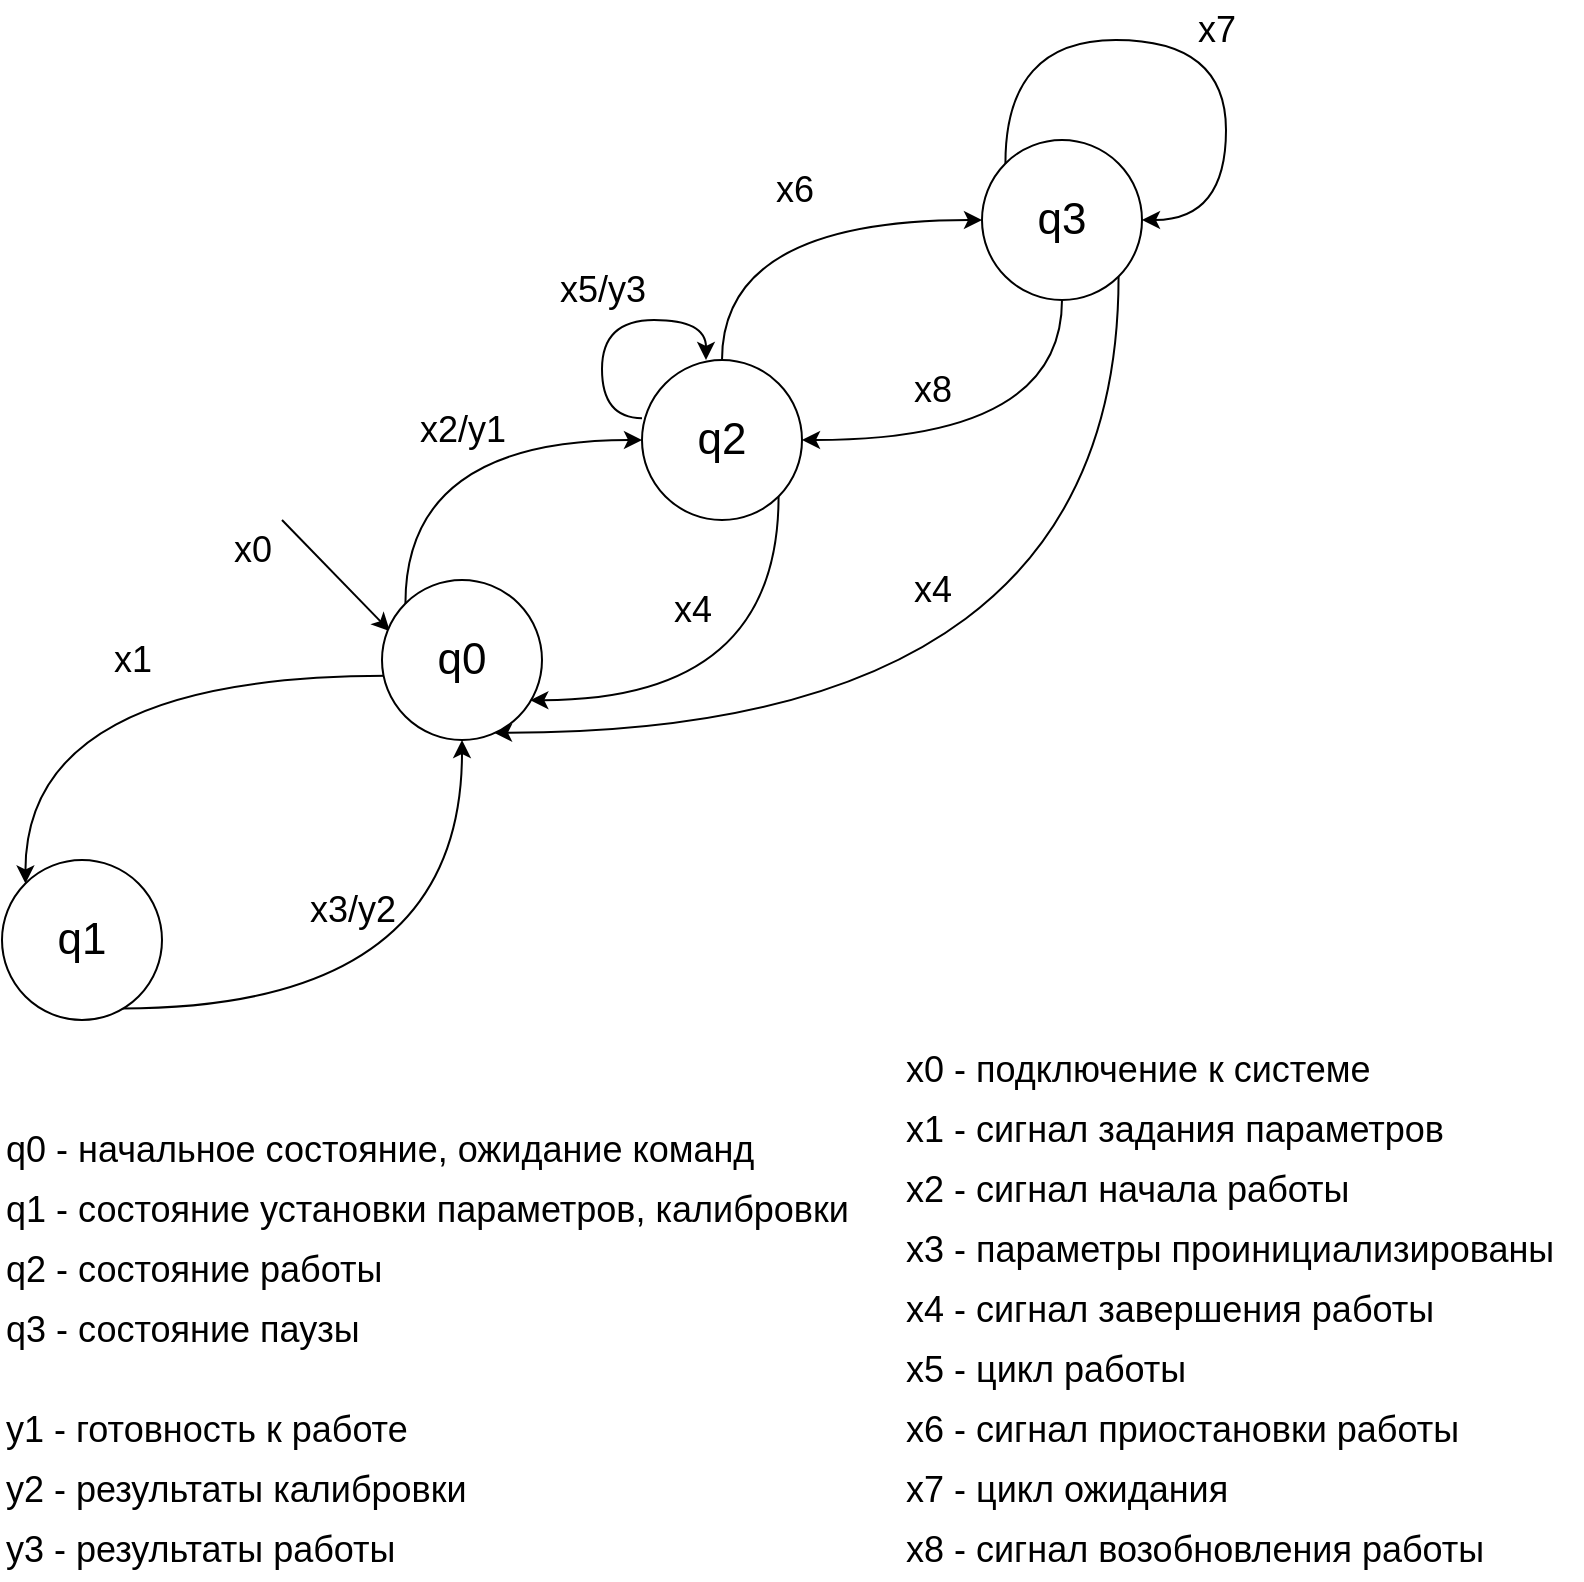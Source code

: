 <mxfile version="17.2.1" type="device"><diagram id="6b-ik0C4U__QSEywzX1l" name="Page-1"><mxGraphModel dx="1303" dy="1896" grid="1" gridSize="10" guides="1" tooltips="1" connect="1" arrows="1" fold="1" page="1" pageScale="1" pageWidth="827" pageHeight="1169" math="0" shadow="0"><root><mxCell id="0"/><mxCell id="1" parent="0"/><mxCell id="S1wTnPYENrST4vcSy3qu-16" style="edgeStyle=orthogonalEdgeStyle;curved=1;rounded=0;orthogonalLoop=1;jettySize=auto;html=1;exitX=0.927;exitY=0.751;exitDx=0;exitDy=0;entryX=1;entryY=1;entryDx=0;entryDy=0;fontSize=18;startArrow=classic;startFill=1;endArrow=none;endFill=0;exitPerimeter=0;" parent="1" source="S1wTnPYENrST4vcSy3qu-1" target="S1wTnPYENrST4vcSy3qu-2" edge="1"><mxGeometry relative="1" as="geometry"/></mxCell><mxCell id="S1wTnPYENrST4vcSy3qu-20" style="rounded=0;orthogonalLoop=1;jettySize=auto;html=1;exitX=0.049;exitY=0.319;exitDx=0;exitDy=0;fontSize=18;startArrow=classic;startFill=1;endArrow=none;endFill=0;exitPerimeter=0;" parent="1" source="S1wTnPYENrST4vcSy3qu-1" edge="1"><mxGeometry relative="1" as="geometry"><mxPoint x="158" y="230" as="targetPoint"/></mxGeometry></mxCell><mxCell id="S1wTnPYENrST4vcSy3qu-29" style="edgeStyle=orthogonalEdgeStyle;curved=1;rounded=0;orthogonalLoop=1;jettySize=auto;html=1;exitX=0.7;exitY=0.955;exitDx=0;exitDy=0;entryX=1;entryY=1;entryDx=0;entryDy=0;fontSize=18;startArrow=classic;startFill=1;endArrow=none;endFill=0;exitPerimeter=0;" parent="1" source="S1wTnPYENrST4vcSy3qu-1" target="S1wTnPYENrST4vcSy3qu-24" edge="1"><mxGeometry relative="1" as="geometry"/></mxCell><mxCell id="S1wTnPYENrST4vcSy3qu-43" style="edgeStyle=orthogonalEdgeStyle;curved=1;rounded=0;orthogonalLoop=1;jettySize=auto;html=1;exitX=0.031;exitY=0.599;exitDx=0;exitDy=0;entryX=0;entryY=0;entryDx=0;entryDy=0;fontSize=18;startArrow=none;startFill=0;endArrow=classic;endFill=1;exitPerimeter=0;" parent="1" source="S1wTnPYENrST4vcSy3qu-1" target="S1wTnPYENrST4vcSy3qu-33" edge="1"><mxGeometry relative="1" as="geometry"/></mxCell><mxCell id="S1wTnPYENrST4vcSy3qu-1" value="&lt;font style=&quot;font-size: 22px&quot;&gt;q0&lt;/font&gt;" style="ellipse;whiteSpace=wrap;html=1;aspect=fixed;" parent="1" vertex="1"><mxGeometry x="208" y="260" width="80" height="80" as="geometry"/></mxCell><mxCell id="S1wTnPYENrST4vcSy3qu-13" style="edgeStyle=orthogonalEdgeStyle;curved=1;rounded=0;orthogonalLoop=1;jettySize=auto;html=1;entryX=0;entryY=0;entryDx=0;entryDy=0;fontSize=18;endArrow=none;endFill=0;startArrow=classic;startFill=1;" parent="1" source="S1wTnPYENrST4vcSy3qu-2" target="S1wTnPYENrST4vcSy3qu-1" edge="1"><mxGeometry relative="1" as="geometry"/></mxCell><mxCell id="S1wTnPYENrST4vcSy3qu-27" style="edgeStyle=orthogonalEdgeStyle;curved=1;rounded=0;orthogonalLoop=1;jettySize=auto;html=1;exitX=1;exitY=0.5;exitDx=0;exitDy=0;entryX=0.5;entryY=1;entryDx=0;entryDy=0;fontSize=18;startArrow=classic;startFill=1;endArrow=none;endFill=0;" parent="1" source="S1wTnPYENrST4vcSy3qu-2" target="S1wTnPYENrST4vcSy3qu-24" edge="1"><mxGeometry relative="1" as="geometry"/></mxCell><mxCell id="S1wTnPYENrST4vcSy3qu-58" style="edgeStyle=orthogonalEdgeStyle;curved=1;rounded=0;orthogonalLoop=1;jettySize=auto;html=1;exitX=0;exitY=0.364;exitDx=0;exitDy=0;fontSize=18;startArrow=none;startFill=0;endArrow=classic;endFill=1;exitPerimeter=0;entryX=0.4;entryY=0;entryDx=0;entryDy=0;entryPerimeter=0;" parent="1" source="S1wTnPYENrST4vcSy3qu-2" target="S1wTnPYENrST4vcSy3qu-2" edge="1"><mxGeometry relative="1" as="geometry"><mxPoint x="360.0" y="130" as="targetPoint"/><Array as="points"><mxPoint x="318" y="179"/><mxPoint x="318" y="130"/><mxPoint x="370" y="130"/></Array></mxGeometry></mxCell><mxCell id="S1wTnPYENrST4vcSy3qu-2" value="&lt;span style=&quot;font-size: 22px&quot;&gt;q2&lt;/span&gt;" style="ellipse;whiteSpace=wrap;html=1;aspect=fixed;" parent="1" vertex="1"><mxGeometry x="338" y="150" width="80" height="80" as="geometry"/></mxCell><mxCell id="S1wTnPYENrST4vcSy3qu-3" value="q0 - начальное состояние, ожидание команд" style="text;html=1;align=left;verticalAlign=middle;resizable=0;points=[];autosize=1;strokeColor=none;fillColor=none;fontSize=18;" parent="1" vertex="1"><mxGeometry x="18" y="530" width="390" height="30" as="geometry"/></mxCell><mxCell id="S1wTnPYENrST4vcSy3qu-4" value="q1 - состояние установки параметров, калибровки" style="text;html=1;align=left;verticalAlign=middle;resizable=0;points=[];autosize=1;strokeColor=none;fillColor=none;fontSize=18;" parent="1" vertex="1"><mxGeometry x="18" y="560" width="440" height="30" as="geometry"/></mxCell><mxCell id="S1wTnPYENrST4vcSy3qu-5" value="q2 - состояние работы" style="text;html=1;align=left;verticalAlign=middle;resizable=0;points=[];autosize=1;strokeColor=none;fillColor=none;fontSize=18;" parent="1" vertex="1"><mxGeometry x="18" y="590" width="200" height="30" as="geometry"/></mxCell><mxCell id="S1wTnPYENrST4vcSy3qu-6" value="q3 - состояние паузы" style="text;html=1;align=left;verticalAlign=middle;resizable=0;points=[];autosize=1;strokeColor=none;fillColor=none;fontSize=18;" parent="1" vertex="1"><mxGeometry x="18" y="620" width="190" height="30" as="geometry"/></mxCell><mxCell id="S1wTnPYENrST4vcSy3qu-14" value="x0" style="text;html=1;align=center;verticalAlign=middle;resizable=0;points=[];autosize=1;strokeColor=none;fillColor=none;fontSize=18;" parent="1" vertex="1"><mxGeometry x="128" y="230" width="30" height="30" as="geometry"/></mxCell><mxCell id="S1wTnPYENrST4vcSy3qu-17" value="x2/y1" style="text;html=1;align=center;verticalAlign=middle;resizable=0;points=[];autosize=1;strokeColor=none;fillColor=none;fontSize=18;" parent="1" vertex="1"><mxGeometry x="218" y="170" width="60" height="30" as="geometry"/></mxCell><mxCell id="S1wTnPYENrST4vcSy3qu-21" value="x1" style="text;html=1;align=center;verticalAlign=middle;resizable=0;points=[];autosize=1;strokeColor=none;fillColor=none;fontSize=18;" parent="1" vertex="1"><mxGeometry x="68" y="285" width="30" height="30" as="geometry"/></mxCell><mxCell id="S1wTnPYENrST4vcSy3qu-26" style="edgeStyle=orthogonalEdgeStyle;curved=1;rounded=0;orthogonalLoop=1;jettySize=auto;html=1;exitX=0;exitY=0.5;exitDx=0;exitDy=0;entryX=0.5;entryY=0;entryDx=0;entryDy=0;fontSize=18;startArrow=classic;startFill=1;endArrow=none;endFill=0;" parent="1" source="S1wTnPYENrST4vcSy3qu-24" target="S1wTnPYENrST4vcSy3qu-2" edge="1"><mxGeometry relative="1" as="geometry"/></mxCell><mxCell id="S1wTnPYENrST4vcSy3qu-24" value="&lt;span style=&quot;font-size: 22px&quot;&gt;q3&lt;/span&gt;" style="ellipse;whiteSpace=wrap;html=1;aspect=fixed;" parent="1" vertex="1"><mxGeometry x="508" y="40" width="80" height="80" as="geometry"/></mxCell><mxCell id="S1wTnPYENrST4vcSy3qu-30" value="x3/y2" style="text;html=1;align=center;verticalAlign=middle;resizable=0;points=[];autosize=1;strokeColor=none;fillColor=none;fontSize=18;" parent="1" vertex="1"><mxGeometry x="163" y="410" width="60" height="30" as="geometry"/></mxCell><mxCell id="S1wTnPYENrST4vcSy3qu-31" value="x4" style="text;html=1;align=center;verticalAlign=middle;resizable=0;points=[];autosize=1;strokeColor=none;fillColor=none;fontSize=18;" parent="1" vertex="1"><mxGeometry x="348" y="260" width="30" height="30" as="geometry"/></mxCell><mxCell id="S1wTnPYENrST4vcSy3qu-32" value="x5/y3" style="text;html=1;align=center;verticalAlign=middle;resizable=0;points=[];autosize=1;strokeColor=none;fillColor=none;fontSize=18;" parent="1" vertex="1"><mxGeometry x="288" y="100" width="60" height="30" as="geometry"/></mxCell><mxCell id="S1wTnPYENrST4vcSy3qu-41" style="edgeStyle=orthogonalEdgeStyle;curved=1;rounded=0;orthogonalLoop=1;jettySize=auto;html=1;entryX=0.5;entryY=1;entryDx=0;entryDy=0;fontSize=18;startArrow=none;startFill=0;endArrow=classic;endFill=1;exitX=0.749;exitY=0.928;exitDx=0;exitDy=0;exitPerimeter=0;" parent="1" source="S1wTnPYENrST4vcSy3qu-33" target="S1wTnPYENrST4vcSy3qu-1" edge="1"><mxGeometry relative="1" as="geometry"><mxPoint x="68" y="480" as="sourcePoint"/></mxGeometry></mxCell><mxCell id="S1wTnPYENrST4vcSy3qu-33" value="&lt;font style=&quot;font-size: 22px&quot;&gt;q1&lt;/font&gt;" style="ellipse;whiteSpace=wrap;html=1;aspect=fixed;" parent="1" vertex="1"><mxGeometry x="18" y="400" width="80" height="80" as="geometry"/></mxCell><mxCell id="S1wTnPYENrST4vcSy3qu-44" value="x6" style="text;html=1;align=center;verticalAlign=middle;resizable=0;points=[];autosize=1;strokeColor=none;fillColor=none;fontSize=18;" parent="1" vertex="1"><mxGeometry x="399" y="50" width="30" height="30" as="geometry"/></mxCell><mxCell id="S1wTnPYENrST4vcSy3qu-45" value="x4" style="text;html=1;align=center;verticalAlign=middle;resizable=0;points=[];autosize=1;strokeColor=none;fillColor=none;fontSize=18;" parent="1" vertex="1"><mxGeometry x="468" y="250" width="30" height="30" as="geometry"/></mxCell><mxCell id="S1wTnPYENrST4vcSy3qu-46" value="x0 - подключение к системе" style="text;html=1;align=left;verticalAlign=middle;resizable=0;points=[];autosize=1;strokeColor=none;fillColor=none;fontSize=18;" parent="1" vertex="1"><mxGeometry x="468" y="490" width="250" height="30" as="geometry"/></mxCell><mxCell id="S1wTnPYENrST4vcSy3qu-47" value="x1 - сигнал задания параметров" style="text;html=1;align=left;verticalAlign=middle;resizable=0;points=[];autosize=1;strokeColor=none;fillColor=none;fontSize=18;" parent="1" vertex="1"><mxGeometry x="468" y="520" width="280" height="30" as="geometry"/></mxCell><mxCell id="S1wTnPYENrST4vcSy3qu-48" value="x2 - сигнал начала работы" style="text;html=1;align=left;verticalAlign=middle;resizable=0;points=[];autosize=1;strokeColor=none;fillColor=none;fontSize=18;" parent="1" vertex="1"><mxGeometry x="468" y="550" width="240" height="30" as="geometry"/></mxCell><mxCell id="S1wTnPYENrST4vcSy3qu-49" value="x3 - параметры проинициализированы" style="text;html=1;align=left;verticalAlign=middle;resizable=0;points=[];autosize=1;strokeColor=none;fillColor=none;fontSize=18;" parent="1" vertex="1"><mxGeometry x="468" y="580" width="340" height="30" as="geometry"/></mxCell><mxCell id="S1wTnPYENrST4vcSy3qu-50" value="x4 - сигнал завершения работы" style="text;html=1;align=left;verticalAlign=middle;resizable=0;points=[];autosize=1;strokeColor=none;fillColor=none;fontSize=18;" parent="1" vertex="1"><mxGeometry x="468" y="610" width="280" height="30" as="geometry"/></mxCell><mxCell id="S1wTnPYENrST4vcSy3qu-51" value="x6 - сигнал приостановки работы" style="text;html=1;align=left;verticalAlign=middle;resizable=0;points=[];autosize=1;strokeColor=none;fillColor=none;fontSize=18;" parent="1" vertex="1"><mxGeometry x="468" y="670" width="290" height="30" as="geometry"/></mxCell><mxCell id="S1wTnPYENrST4vcSy3qu-52" value="x8 - сигнал возобновления работы" style="text;html=1;align=left;verticalAlign=middle;resizable=0;points=[];autosize=1;strokeColor=none;fillColor=none;fontSize=18;" parent="1" vertex="1"><mxGeometry x="468" y="730" width="300" height="30" as="geometry"/></mxCell><mxCell id="S1wTnPYENrST4vcSy3qu-57" style="edgeStyle=orthogonalEdgeStyle;curved=1;rounded=0;orthogonalLoop=1;jettySize=auto;html=1;exitX=0;exitY=0;exitDx=0;exitDy=0;entryX=1;entryY=0.5;entryDx=0;entryDy=0;fontSize=18;startArrow=none;startFill=0;endArrow=classic;endFill=1;" parent="1" source="S1wTnPYENrST4vcSy3qu-24" target="S1wTnPYENrST4vcSy3qu-24" edge="1"><mxGeometry relative="1" as="geometry"><Array as="points"><mxPoint x="519" y="-10"/><mxPoint x="630" y="-10"/><mxPoint x="630" y="80"/></Array></mxGeometry></mxCell><mxCell id="S1wTnPYENrST4vcSy3qu-59" value="x7" style="text;html=1;align=center;verticalAlign=middle;resizable=0;points=[];autosize=1;strokeColor=none;fillColor=none;fontSize=18;" parent="1" vertex="1"><mxGeometry x="610" y="-30" width="30" height="30" as="geometry"/></mxCell><mxCell id="S1wTnPYENrST4vcSy3qu-60" value="x8" style="text;html=1;align=center;verticalAlign=middle;resizable=0;points=[];autosize=1;strokeColor=none;fillColor=none;fontSize=18;" parent="1" vertex="1"><mxGeometry x="468" y="150" width="30" height="30" as="geometry"/></mxCell><mxCell id="S1wTnPYENrST4vcSy3qu-62" value="x5 - цикл работы" style="text;html=1;align=left;verticalAlign=middle;resizable=0;points=[];autosize=1;strokeColor=none;fillColor=none;fontSize=18;" parent="1" vertex="1"><mxGeometry x="468" y="640" width="160" height="30" as="geometry"/></mxCell><mxCell id="S1wTnPYENrST4vcSy3qu-63" value="y1 - готовность к работе" style="text;html=1;align=left;verticalAlign=middle;resizable=0;points=[];autosize=1;strokeColor=none;fillColor=none;fontSize=18;" parent="1" vertex="1"><mxGeometry x="18" y="670" width="220" height="30" as="geometry"/></mxCell><mxCell id="S1wTnPYENrST4vcSy3qu-64" value="y2 - результаты калибровки" style="text;html=1;align=left;verticalAlign=middle;resizable=0;points=[];autosize=1;strokeColor=none;fillColor=none;fontSize=18;" parent="1" vertex="1"><mxGeometry x="18" y="700" width="250" height="30" as="geometry"/></mxCell><mxCell id="PpbHGzt2QzcEdTCJ4c57-1" value="y3 - результаты работы" style="text;html=1;align=left;verticalAlign=middle;resizable=0;points=[];autosize=1;strokeColor=none;fillColor=none;fontSize=18;" vertex="1" parent="1"><mxGeometry x="18" y="730" width="210" height="30" as="geometry"/></mxCell><mxCell id="PpbHGzt2QzcEdTCJ4c57-3" value="x7 - цикл ожидания" style="text;html=1;align=left;verticalAlign=middle;resizable=0;points=[];autosize=1;strokeColor=none;fillColor=none;fontSize=18;" vertex="1" parent="1"><mxGeometry x="468" y="700" width="180" height="30" as="geometry"/></mxCell></root></mxGraphModel></diagram></mxfile>